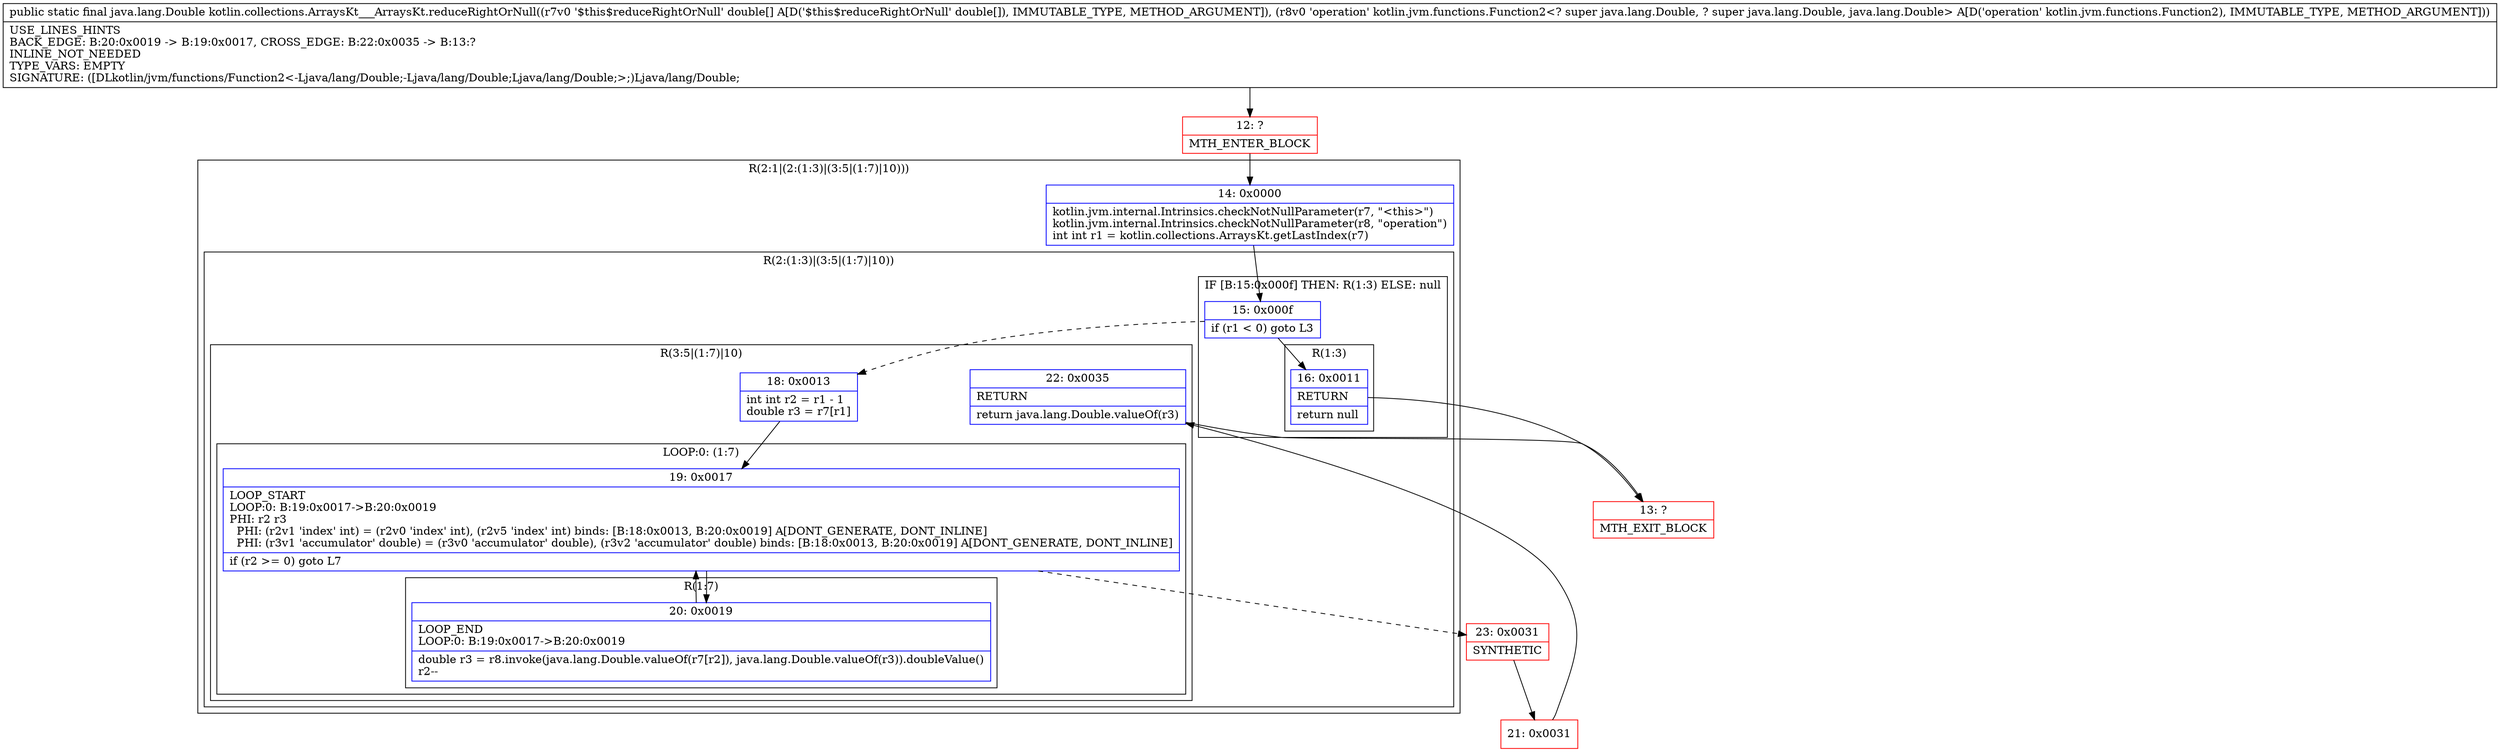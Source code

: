 digraph "CFG forkotlin.collections.ArraysKt___ArraysKt.reduceRightOrNull([DLkotlin\/jvm\/functions\/Function2;)Ljava\/lang\/Double;" {
subgraph cluster_Region_207378127 {
label = "R(2:1|(2:(1:3)|(3:5|(1:7)|10)))";
node [shape=record,color=blue];
Node_14 [shape=record,label="{14\:\ 0x0000|kotlin.jvm.internal.Intrinsics.checkNotNullParameter(r7, \"\<this\>\")\lkotlin.jvm.internal.Intrinsics.checkNotNullParameter(r8, \"operation\")\lint int r1 = kotlin.collections.ArraysKt.getLastIndex(r7)\l}"];
subgraph cluster_Region_1573265813 {
label = "R(2:(1:3)|(3:5|(1:7)|10))";
node [shape=record,color=blue];
subgraph cluster_IfRegion_198827753 {
label = "IF [B:15:0x000f] THEN: R(1:3) ELSE: null";
node [shape=record,color=blue];
Node_15 [shape=record,label="{15\:\ 0x000f|if (r1 \< 0) goto L3\l}"];
subgraph cluster_Region_1622129043 {
label = "R(1:3)";
node [shape=record,color=blue];
Node_16 [shape=record,label="{16\:\ 0x0011|RETURN\l|return null\l}"];
}
}
subgraph cluster_Region_1756659669 {
label = "R(3:5|(1:7)|10)";
node [shape=record,color=blue];
Node_18 [shape=record,label="{18\:\ 0x0013|int int r2 = r1 \- 1\ldouble r3 = r7[r1]\l}"];
subgraph cluster_LoopRegion_1312526756 {
label = "LOOP:0: (1:7)";
node [shape=record,color=blue];
Node_19 [shape=record,label="{19\:\ 0x0017|LOOP_START\lLOOP:0: B:19:0x0017\-\>B:20:0x0019\lPHI: r2 r3 \l  PHI: (r2v1 'index' int) = (r2v0 'index' int), (r2v5 'index' int) binds: [B:18:0x0013, B:20:0x0019] A[DONT_GENERATE, DONT_INLINE]\l  PHI: (r3v1 'accumulator' double) = (r3v0 'accumulator' double), (r3v2 'accumulator' double) binds: [B:18:0x0013, B:20:0x0019] A[DONT_GENERATE, DONT_INLINE]\l|if (r2 \>= 0) goto L7\l}"];
subgraph cluster_Region_549407874 {
label = "R(1:7)";
node [shape=record,color=blue];
Node_20 [shape=record,label="{20\:\ 0x0019|LOOP_END\lLOOP:0: B:19:0x0017\-\>B:20:0x0019\l|double r3 = r8.invoke(java.lang.Double.valueOf(r7[r2]), java.lang.Double.valueOf(r3)).doubleValue()\lr2\-\-\l}"];
}
}
Node_22 [shape=record,label="{22\:\ 0x0035|RETURN\l|return java.lang.Double.valueOf(r3)\l}"];
}
}
}
Node_12 [shape=record,color=red,label="{12\:\ ?|MTH_ENTER_BLOCK\l}"];
Node_13 [shape=record,color=red,label="{13\:\ ?|MTH_EXIT_BLOCK\l}"];
Node_23 [shape=record,color=red,label="{23\:\ 0x0031|SYNTHETIC\l}"];
Node_21 [shape=record,color=red,label="{21\:\ 0x0031}"];
MethodNode[shape=record,label="{public static final java.lang.Double kotlin.collections.ArraysKt___ArraysKt.reduceRightOrNull((r7v0 '$this$reduceRightOrNull' double[] A[D('$this$reduceRightOrNull' double[]), IMMUTABLE_TYPE, METHOD_ARGUMENT]), (r8v0 'operation' kotlin.jvm.functions.Function2\<? super java.lang.Double, ? super java.lang.Double, java.lang.Double\> A[D('operation' kotlin.jvm.functions.Function2), IMMUTABLE_TYPE, METHOD_ARGUMENT]))  | USE_LINES_HINTS\lBACK_EDGE: B:20:0x0019 \-\> B:19:0x0017, CROSS_EDGE: B:22:0x0035 \-\> B:13:?\lINLINE_NOT_NEEDED\lTYPE_VARS: EMPTY\lSIGNATURE: ([DLkotlin\/jvm\/functions\/Function2\<\-Ljava\/lang\/Double;\-Ljava\/lang\/Double;Ljava\/lang\/Double;\>;)Ljava\/lang\/Double;\l}"];
MethodNode -> Node_12;Node_14 -> Node_15;
Node_15 -> Node_16;
Node_15 -> Node_18[style=dashed];
Node_16 -> Node_13;
Node_18 -> Node_19;
Node_19 -> Node_20;
Node_19 -> Node_23[style=dashed];
Node_20 -> Node_19;
Node_22 -> Node_13;
Node_12 -> Node_14;
Node_23 -> Node_21;
Node_21 -> Node_22;
}

